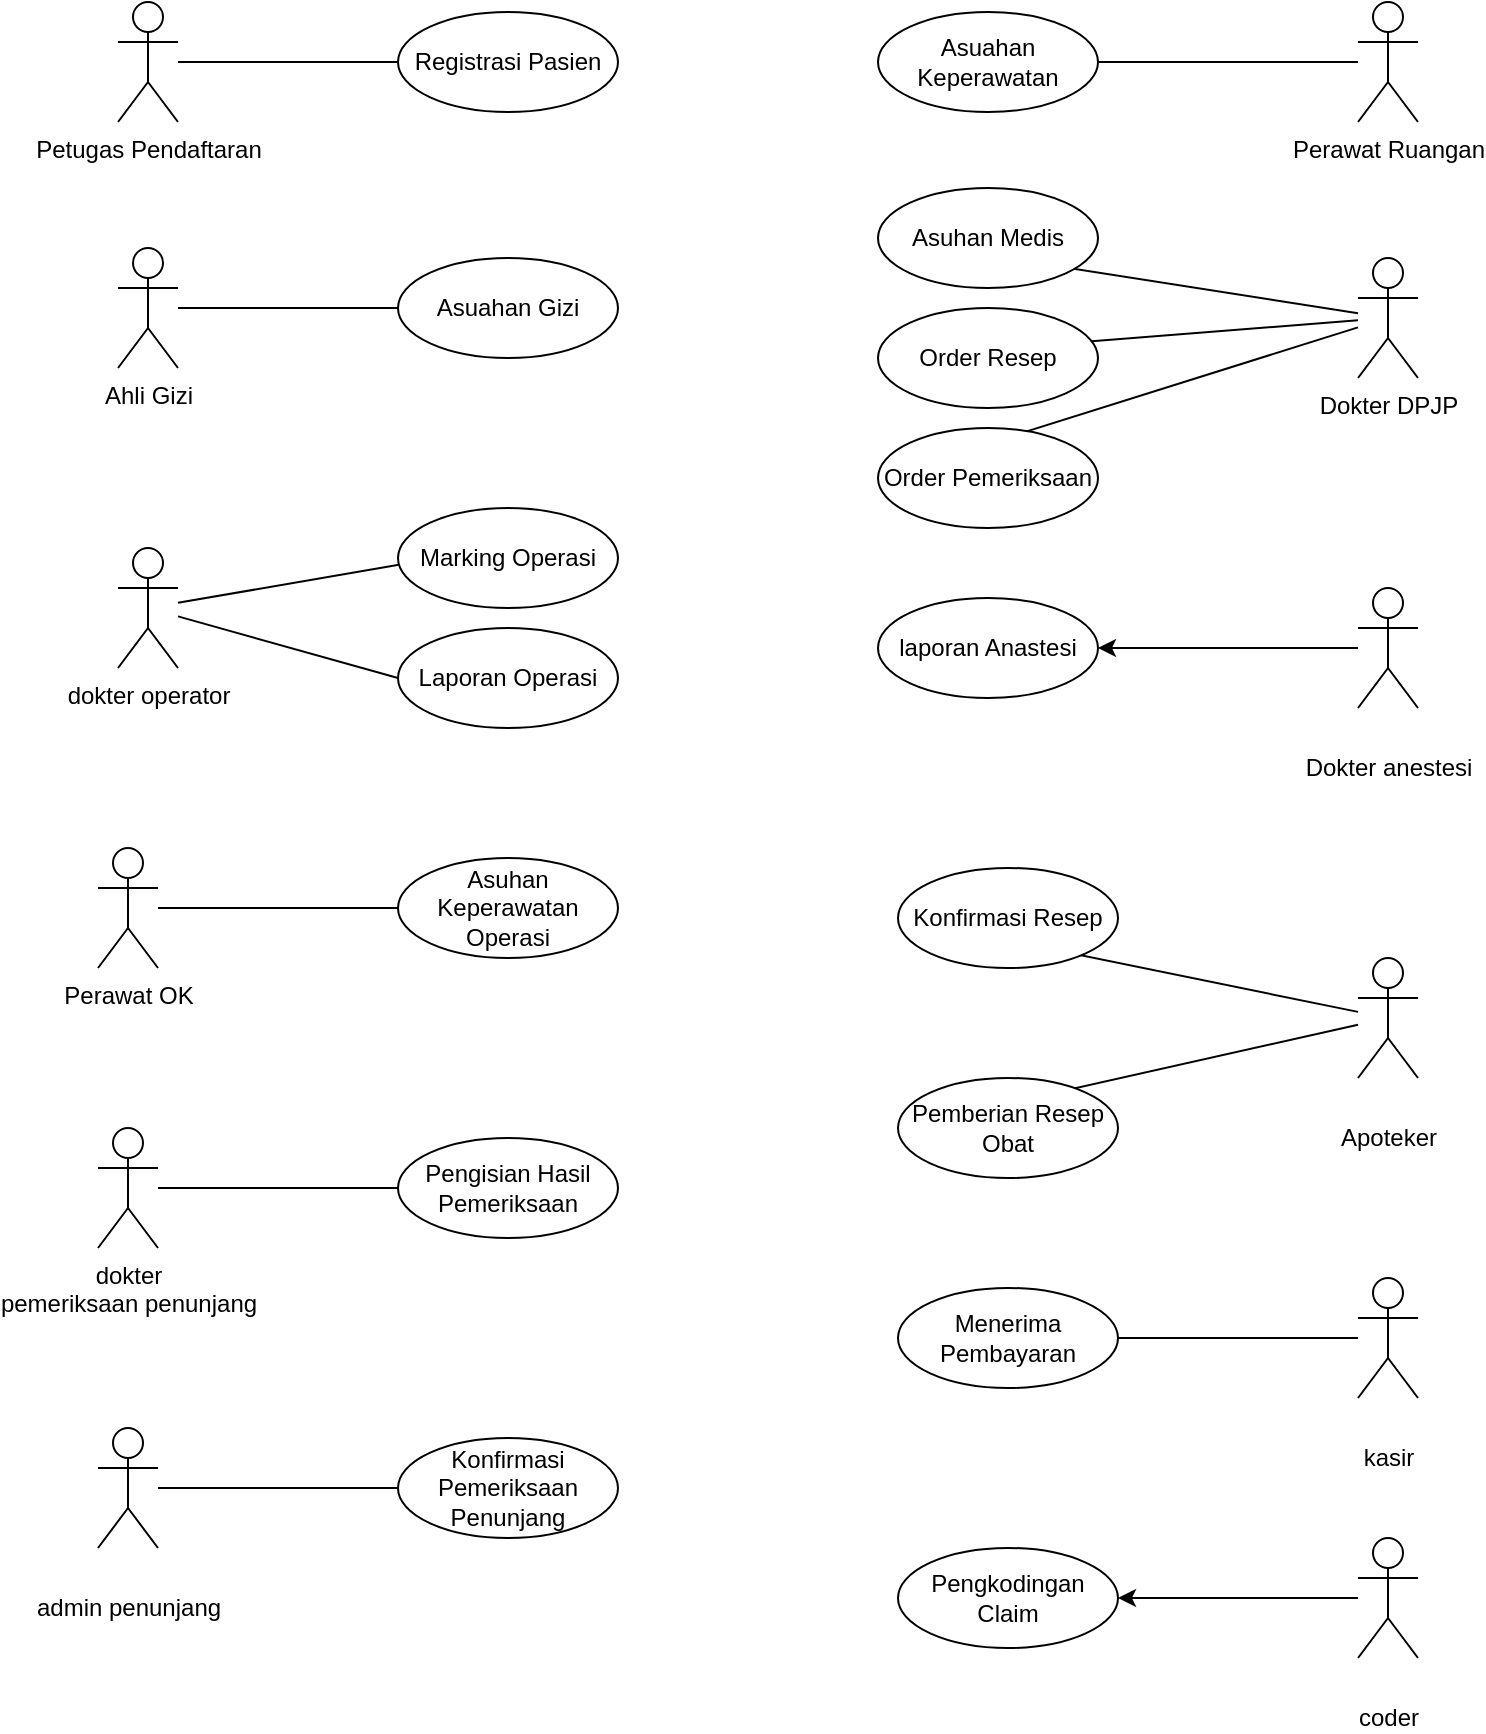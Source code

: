 <mxfile version="21.3.6" type="github" pages="2">
  <diagram name="USE CASE" id="biCqygMkWKWWEQv1H8-z">
    <mxGraphModel dx="926" dy="1645" grid="1" gridSize="10" guides="1" tooltips="1" connect="1" arrows="1" fold="1" page="1" pageScale="1" pageWidth="827" pageHeight="1169" math="0" shadow="0">
      <root>
        <mxCell id="0" />
        <mxCell id="1" parent="0" />
        <mxCell id="7alEofTNLBSEtwBs15go-2" style="rounded=0;orthogonalLoop=1;jettySize=auto;html=1;entryX=0;entryY=0.5;entryDx=0;entryDy=0;endArrow=none;endFill=0;verticalAlign=middle;" edge="1" parent="1" source="7alEofTNLBSEtwBs15go-5" target="7alEofTNLBSEtwBs15go-7">
          <mxGeometry relative="1" as="geometry" />
        </mxCell>
        <mxCell id="7alEofTNLBSEtwBs15go-5" value="Petugas Pendaftaran" style="shape=umlActor;verticalLabelPosition=bottom;verticalAlign=top;html=1;outlineConnect=0;" vertex="1" parent="1">
          <mxGeometry x="80" y="-1083" width="30" height="60" as="geometry" />
        </mxCell>
        <mxCell id="7alEofTNLBSEtwBs15go-7" value="Registrasi Pasien" style="ellipse;whiteSpace=wrap;html=1;verticalAlign=middle;" vertex="1" parent="1">
          <mxGeometry x="220" y="-1078" width="110" height="50" as="geometry" />
        </mxCell>
        <mxCell id="7alEofTNLBSEtwBs15go-11" style="rounded=0;orthogonalLoop=1;jettySize=auto;html=1;entryX=0;entryY=0.5;entryDx=0;entryDy=0;endArrow=none;endFill=0;verticalAlign=middle;" edge="1" parent="1" source="7alEofTNLBSEtwBs15go-14" target="7alEofTNLBSEtwBs15go-16">
          <mxGeometry relative="1" as="geometry" />
        </mxCell>
        <mxCell id="7alEofTNLBSEtwBs15go-14" value="Perawat Ruangan" style="shape=umlActor;verticalLabelPosition=bottom;verticalAlign=top;html=1;outlineConnect=0;" vertex="1" parent="1">
          <mxGeometry x="700" y="-1083" width="30" height="60" as="geometry" />
        </mxCell>
        <mxCell id="7alEofTNLBSEtwBs15go-16" value="Asuahan Keperawatan" style="ellipse;whiteSpace=wrap;html=1;verticalAlign=middle;" vertex="1" parent="1">
          <mxGeometry x="460" y="-1078" width="110" height="50" as="geometry" />
        </mxCell>
        <mxCell id="7alEofTNLBSEtwBs15go-19" style="rounded=0;orthogonalLoop=1;jettySize=auto;html=1;entryX=0;entryY=0.5;entryDx=0;entryDy=0;strokeColor=default;endArrow=none;endFill=0;verticalAlign=middle;" edge="1" parent="1" source="7alEofTNLBSEtwBs15go-23" target="7alEofTNLBSEtwBs15go-26">
          <mxGeometry relative="1" as="geometry" />
        </mxCell>
        <mxCell id="7alEofTNLBSEtwBs15go-20" style="rounded=0;orthogonalLoop=1;jettySize=auto;html=1;entryX=0;entryY=0.5;entryDx=0;entryDy=0;endArrow=none;endFill=0;verticalAlign=middle;" edge="1" parent="1" source="7alEofTNLBSEtwBs15go-23" target="7alEofTNLBSEtwBs15go-25">
          <mxGeometry relative="1" as="geometry" />
        </mxCell>
        <mxCell id="7alEofTNLBSEtwBs15go-21" style="rounded=0;orthogonalLoop=1;jettySize=auto;html=1;entryX=0;entryY=0.5;entryDx=0;entryDy=0;endArrow=none;endFill=0;verticalAlign=middle;" edge="1" parent="1" source="7alEofTNLBSEtwBs15go-23" target="7alEofTNLBSEtwBs15go-24">
          <mxGeometry relative="1" as="geometry" />
        </mxCell>
        <mxCell id="7alEofTNLBSEtwBs15go-23" value="Dokter DPJP" style="shape=umlActor;verticalLabelPosition=bottom;verticalAlign=top;html=1;outlineConnect=0;" vertex="1" parent="1">
          <mxGeometry x="700" y="-955" width="30" height="60" as="geometry" />
        </mxCell>
        <mxCell id="7alEofTNLBSEtwBs15go-24" value="Order Resep" style="ellipse;whiteSpace=wrap;html=1;verticalAlign=middle;" vertex="1" parent="1">
          <mxGeometry x="460" y="-930" width="110" height="50" as="geometry" />
        </mxCell>
        <mxCell id="7alEofTNLBSEtwBs15go-25" value="Asuhan Medis" style="ellipse;whiteSpace=wrap;html=1;verticalAlign=middle;" vertex="1" parent="1">
          <mxGeometry x="460" y="-990" width="110" height="50" as="geometry" />
        </mxCell>
        <mxCell id="7alEofTNLBSEtwBs15go-26" value="Order Pemeriksaan" style="ellipse;whiteSpace=wrap;html=1;verticalAlign=middle;" vertex="1" parent="1">
          <mxGeometry x="460" y="-870" width="110" height="50" as="geometry" />
        </mxCell>
        <mxCell id="wYklNYPaJxvBSSRHEDRp-5" style="rounded=0;orthogonalLoop=1;jettySize=auto;html=1;entryX=0;entryY=0.5;entryDx=0;entryDy=0;endArrow=none;endFill=0;verticalAlign=middle;" edge="1" parent="1" source="7alEofTNLBSEtwBs15go-32" target="7alEofTNLBSEtwBs15go-36">
          <mxGeometry relative="1" as="geometry" />
        </mxCell>
        <mxCell id="7alEofTNLBSEtwBs15go-32" value="Ahli Gizi" style="shape=umlActor;verticalLabelPosition=bottom;verticalAlign=top;html=1;outlineConnect=0;" vertex="1" parent="1">
          <mxGeometry x="80" y="-960" width="30" height="60" as="geometry" />
        </mxCell>
        <mxCell id="7alEofTNLBSEtwBs15go-36" value="Asuahan Gizi" style="ellipse;whiteSpace=wrap;html=1;verticalAlign=middle;" vertex="1" parent="1">
          <mxGeometry x="220" y="-955" width="110" height="50" as="geometry" />
        </mxCell>
        <mxCell id="wYklNYPaJxvBSSRHEDRp-6" style="rounded=0;orthogonalLoop=1;jettySize=auto;html=1;entryX=0;entryY=0.5;entryDx=0;entryDy=0;endArrow=none;endFill=0;verticalAlign=middle;" edge="1" parent="1" source="7alEofTNLBSEtwBs15go-41" target="7alEofTNLBSEtwBs15go-45">
          <mxGeometry relative="1" as="geometry" />
        </mxCell>
        <mxCell id="7alEofTNLBSEtwBs15go-41" value="Perawat OK" style="shape=umlActor;verticalLabelPosition=bottom;verticalAlign=top;html=1;outlineConnect=0;" vertex="1" parent="1">
          <mxGeometry x="70" y="-660" width="30" height="60" as="geometry" />
        </mxCell>
        <mxCell id="7alEofTNLBSEtwBs15go-45" value="Asuhan Keperawatan Operasi" style="ellipse;whiteSpace=wrap;html=1;verticalAlign=middle;" vertex="1" parent="1">
          <mxGeometry x="220" y="-655" width="110" height="50" as="geometry" />
        </mxCell>
        <mxCell id="wYklNYPaJxvBSSRHEDRp-17" style="edgeStyle=orthogonalEdgeStyle;rounded=0;orthogonalLoop=1;jettySize=auto;html=1;entryX=1;entryY=0.5;entryDx=0;entryDy=0;" edge="1" parent="1" source="7alEofTNLBSEtwBs15go-50" target="7alEofTNLBSEtwBs15go-54">
          <mxGeometry relative="1" as="geometry" />
        </mxCell>
        <mxCell id="7alEofTNLBSEtwBs15go-50" value="Dokter anestesi" style="shape=umlActor;verticalLabelPosition=bottom;verticalAlign=middle;html=1;outlineConnect=0;" vertex="1" parent="1">
          <mxGeometry x="700" y="-790" width="30" height="60" as="geometry" />
        </mxCell>
        <mxCell id="7alEofTNLBSEtwBs15go-54" value="laporan Anastesi" style="ellipse;whiteSpace=wrap;html=1;verticalAlign=middle;" vertex="1" parent="1">
          <mxGeometry x="460" y="-785" width="110" height="50" as="geometry" />
        </mxCell>
        <mxCell id="wYklNYPaJxvBSSRHEDRp-4" style="rounded=0;orthogonalLoop=1;jettySize=auto;html=1;entryX=0;entryY=0.5;entryDx=0;entryDy=0;endArrow=none;endFill=0;verticalAlign=middle;" edge="1" parent="1" source="7alEofTNLBSEtwBs15go-68" target="7alEofTNLBSEtwBs15go-72">
          <mxGeometry relative="1" as="geometry" />
        </mxCell>
        <mxCell id="7alEofTNLBSEtwBs15go-68" value="dokter &lt;br&gt;pemeriksaan penunjang" style="shape=umlActor;verticalLabelPosition=bottom;verticalAlign=top;html=1;outlineConnect=0;" vertex="1" parent="1">
          <mxGeometry x="70" y="-520" width="30" height="60" as="geometry" />
        </mxCell>
        <mxCell id="7alEofTNLBSEtwBs15go-72" value="Pengisian Hasil Pemeriksaan" style="ellipse;whiteSpace=wrap;html=1;verticalAlign=middle;" vertex="1" parent="1">
          <mxGeometry x="220" y="-515" width="110" height="50" as="geometry" />
        </mxCell>
        <mxCell id="wYklNYPaJxvBSSRHEDRp-13" style="edgeStyle=orthogonalEdgeStyle;rounded=0;orthogonalLoop=1;jettySize=auto;html=1;entryX=0;entryY=0.5;entryDx=0;entryDy=0;endArrow=none;endFill=0;" edge="1" parent="1" source="7alEofTNLBSEtwBs15go-77" target="7alEofTNLBSEtwBs15go-81">
          <mxGeometry relative="1" as="geometry" />
        </mxCell>
        <mxCell id="7alEofTNLBSEtwBs15go-77" value="admin penunjang" style="shape=umlActor;verticalLabelPosition=bottom;verticalAlign=middle;html=1;outlineConnect=0;" vertex="1" parent="1">
          <mxGeometry x="70" y="-370" width="30" height="60" as="geometry" />
        </mxCell>
        <mxCell id="7alEofTNLBSEtwBs15go-81" value="Konfirmasi Pemeriksaan Penunjang" style="ellipse;whiteSpace=wrap;html=1;verticalAlign=middle;" vertex="1" parent="1">
          <mxGeometry x="220" y="-365" width="110" height="50" as="geometry" />
        </mxCell>
        <mxCell id="wYklNYPaJxvBSSRHEDRp-1" style="rounded=0;orthogonalLoop=1;jettySize=auto;html=1;entryX=0;entryY=0.5;entryDx=0;entryDy=0;endArrow=none;endFill=0;verticalAlign=middle;" edge="1" parent="1" source="7alEofTNLBSEtwBs15go-87" target="7alEofTNLBSEtwBs15go-91">
          <mxGeometry relative="1" as="geometry" />
        </mxCell>
        <mxCell id="wYklNYPaJxvBSSRHEDRp-2" style="rounded=0;orthogonalLoop=1;jettySize=auto;html=1;entryX=0;entryY=0.5;entryDx=0;entryDy=0;endArrow=none;endFill=0;verticalAlign=middle;" edge="1" parent="1" source="7alEofTNLBSEtwBs15go-87" target="7alEofTNLBSEtwBs15go-88">
          <mxGeometry relative="1" as="geometry" />
        </mxCell>
        <mxCell id="7alEofTNLBSEtwBs15go-87" value="Apoteker" style="shape=umlActor;verticalLabelPosition=bottom;verticalAlign=middle;html=1;outlineConnect=0;" vertex="1" parent="1">
          <mxGeometry x="700" y="-605" width="30" height="60" as="geometry" />
        </mxCell>
        <mxCell id="7alEofTNLBSEtwBs15go-88" value="Pemberian Resep Obat" style="ellipse;whiteSpace=wrap;html=1;verticalAlign=middle;" vertex="1" parent="1">
          <mxGeometry x="470" y="-545" width="110" height="50" as="geometry" />
        </mxCell>
        <mxCell id="7alEofTNLBSEtwBs15go-91" value="Konfirmasi Resep" style="ellipse;whiteSpace=wrap;html=1;verticalAlign=middle;" vertex="1" parent="1">
          <mxGeometry x="470" y="-650" width="110" height="50" as="geometry" />
        </mxCell>
        <mxCell id="wYklNYPaJxvBSSRHEDRp-20" style="rounded=0;orthogonalLoop=1;jettySize=auto;html=1;entryX=1;entryY=0.5;entryDx=0;entryDy=0;endArrow=none;endFill=0;" edge="1" parent="1" source="7alEofTNLBSEtwBs15go-96" target="7alEofTNLBSEtwBs15go-100">
          <mxGeometry relative="1" as="geometry" />
        </mxCell>
        <mxCell id="7alEofTNLBSEtwBs15go-96" value="kasir" style="shape=umlActor;verticalLabelPosition=bottom;verticalAlign=middle;html=1;outlineConnect=0;" vertex="1" parent="1">
          <mxGeometry x="700" y="-445" width="30" height="60" as="geometry" />
        </mxCell>
        <mxCell id="7alEofTNLBSEtwBs15go-100" value="Menerima Pembayaran" style="ellipse;whiteSpace=wrap;html=1;verticalAlign=middle;" vertex="1" parent="1">
          <mxGeometry x="470" y="-440" width="110" height="50" as="geometry" />
        </mxCell>
        <mxCell id="wYklNYPaJxvBSSRHEDRp-21" style="edgeStyle=orthogonalEdgeStyle;rounded=0;orthogonalLoop=1;jettySize=auto;html=1;entryX=1;entryY=0.5;entryDx=0;entryDy=0;" edge="1" parent="1" source="7alEofTNLBSEtwBs15go-105" target="7alEofTNLBSEtwBs15go-109">
          <mxGeometry relative="1" as="geometry" />
        </mxCell>
        <mxCell id="7alEofTNLBSEtwBs15go-105" value="coder" style="shape=umlActor;verticalLabelPosition=bottom;verticalAlign=middle;html=1;outlineConnect=0;" vertex="1" parent="1">
          <mxGeometry x="700" y="-315" width="30" height="60" as="geometry" />
        </mxCell>
        <mxCell id="7alEofTNLBSEtwBs15go-109" value="Pengkodingan Claim" style="ellipse;whiteSpace=wrap;html=1;verticalAlign=middle;" vertex="1" parent="1">
          <mxGeometry x="470" y="-310" width="110" height="50" as="geometry" />
        </mxCell>
        <mxCell id="wYklNYPaJxvBSSRHEDRp-8" style="rounded=0;orthogonalLoop=1;jettySize=auto;html=1;entryX=0;entryY=0.5;entryDx=0;entryDy=0;endArrow=none;endFill=0;verticalAlign=middle;" edge="1" parent="1" source="wYklNYPaJxvBSSRHEDRp-10">
          <mxGeometry relative="1" as="geometry">
            <mxPoint x="240" y="-805" as="targetPoint" />
          </mxGeometry>
        </mxCell>
        <mxCell id="wYklNYPaJxvBSSRHEDRp-9" style="rounded=0;orthogonalLoop=1;jettySize=auto;html=1;entryX=0;entryY=0.5;entryDx=0;entryDy=0;endArrow=none;endFill=0;verticalAlign=middle;" edge="1" parent="1" source="wYklNYPaJxvBSSRHEDRp-10" target="wYklNYPaJxvBSSRHEDRp-11">
          <mxGeometry relative="1" as="geometry" />
        </mxCell>
        <mxCell id="wYklNYPaJxvBSSRHEDRp-10" value="dokter operator" style="shape=umlActor;verticalLabelPosition=bottom;verticalAlign=top;html=1;outlineConnect=0;" vertex="1" parent="1">
          <mxGeometry x="80" y="-810" width="30" height="60" as="geometry" />
        </mxCell>
        <mxCell id="wYklNYPaJxvBSSRHEDRp-11" value="Laporan Operasi" style="ellipse;whiteSpace=wrap;html=1;verticalAlign=middle;" vertex="1" parent="1">
          <mxGeometry x="220" y="-770" width="110" height="50" as="geometry" />
        </mxCell>
        <mxCell id="wYklNYPaJxvBSSRHEDRp-12" value="Marking Operasi" style="ellipse;whiteSpace=wrap;html=1;verticalAlign=middle;" vertex="1" parent="1">
          <mxGeometry x="220" y="-830" width="110" height="50" as="geometry" />
        </mxCell>
      </root>
    </mxGraphModel>
  </diagram>
  <diagram id="aLF-B14wMnvdbsnxp4yJ" name="Flowchard">
    <mxGraphModel dx="1600" dy="822" grid="1" gridSize="10" guides="1" tooltips="1" connect="1" arrows="1" fold="1" page="1" pageScale="1" pageWidth="827" pageHeight="1169" math="0" shadow="0">
      <root>
        <mxCell id="0" />
        <mxCell id="1" parent="0" />
        <mxCell id="JisXL0s8egiNmsx95D1q-1" value="Pasien" style="swimlane;whiteSpace=wrap;html=1;" vertex="1" parent="1">
          <mxGeometry y="10" width="140" height="190" as="geometry" />
        </mxCell>
        <mxCell id="JisXL0s8egiNmsx95D1q-2" value="" style="ellipse;whiteSpace=wrap;html=1;" vertex="1" parent="JisXL0s8egiNmsx95D1q-1">
          <mxGeometry x="25" y="40" width="90" height="30" as="geometry" />
        </mxCell>
        <mxCell id="JisXL0s8egiNmsx95D1q-3" value="Petugas Pendaftaran" style="swimlane;whiteSpace=wrap;html=1;" vertex="1" parent="1">
          <mxGeometry x="140" y="10" width="140" height="190" as="geometry" />
        </mxCell>
        <mxCell id="JisXL0s8egiNmsx95D1q-4" value="Perawat Ruangan" style="swimlane;whiteSpace=wrap;html=1;" vertex="1" parent="1">
          <mxGeometry x="280" y="10" width="140" height="190" as="geometry" />
        </mxCell>
        <mxCell id="JisXL0s8egiNmsx95D1q-5" value="Dokter DPJP" style="swimlane;whiteSpace=wrap;html=1;" vertex="1" parent="1">
          <mxGeometry x="420" y="10" width="140" height="190" as="geometry" />
        </mxCell>
        <mxCell id="JisXL0s8egiNmsx95D1q-6" value="Ahli Gizi" style="swimlane;whiteSpace=wrap;html=1;" vertex="1" parent="1">
          <mxGeometry x="560" y="10" width="140" height="190" as="geometry" />
        </mxCell>
        <mxCell id="JisXL0s8egiNmsx95D1q-7" value="Perawat OK" style="swimlane;whiteSpace=wrap;html=1;" vertex="1" parent="1">
          <mxGeometry x="700" y="10" width="140" height="190" as="geometry" />
        </mxCell>
        <mxCell id="JisXL0s8egiNmsx95D1q-8" value="Dokter Operator" style="swimlane;whiteSpace=wrap;html=1;" vertex="1" parent="1">
          <mxGeometry x="840" y="10" width="140" height="190" as="geometry" />
        </mxCell>
        <mxCell id="JisXL0s8egiNmsx95D1q-9" value="Dokter Anastesi" style="swimlane;whiteSpace=wrap;html=1;" vertex="1" parent="1">
          <mxGeometry x="980" y="10" width="140" height="190" as="geometry" />
        </mxCell>
        <mxCell id="JisXL0s8egiNmsx95D1q-10" value="Dokter Penunjang" style="swimlane;whiteSpace=wrap;html=1;" vertex="1" parent="1">
          <mxGeometry x="1120" y="10" width="140" height="190" as="geometry" />
        </mxCell>
        <mxCell id="JisXL0s8egiNmsx95D1q-11" value="Admin Penunjang" style="swimlane;whiteSpace=wrap;html=1;" vertex="1" parent="1">
          <mxGeometry x="1260" y="10" width="140" height="190" as="geometry" />
        </mxCell>
        <mxCell id="JisXL0s8egiNmsx95D1q-12" value="Apoteker" style="swimlane;whiteSpace=wrap;html=1;" vertex="1" parent="1">
          <mxGeometry x="1400" y="10" width="140" height="190" as="geometry" />
        </mxCell>
        <mxCell id="JisXL0s8egiNmsx95D1q-13" value="Kasir" style="swimlane;whiteSpace=wrap;html=1;" vertex="1" parent="1">
          <mxGeometry x="1540" y="10" width="140" height="190" as="geometry" />
        </mxCell>
        <mxCell id="JisXL0s8egiNmsx95D1q-14" value="Coder" style="swimlane;whiteSpace=wrap;html=1;" vertex="1" parent="1">
          <mxGeometry x="1680" y="10" width="140" height="190" as="geometry" />
        </mxCell>
      </root>
    </mxGraphModel>
  </diagram>
</mxfile>
